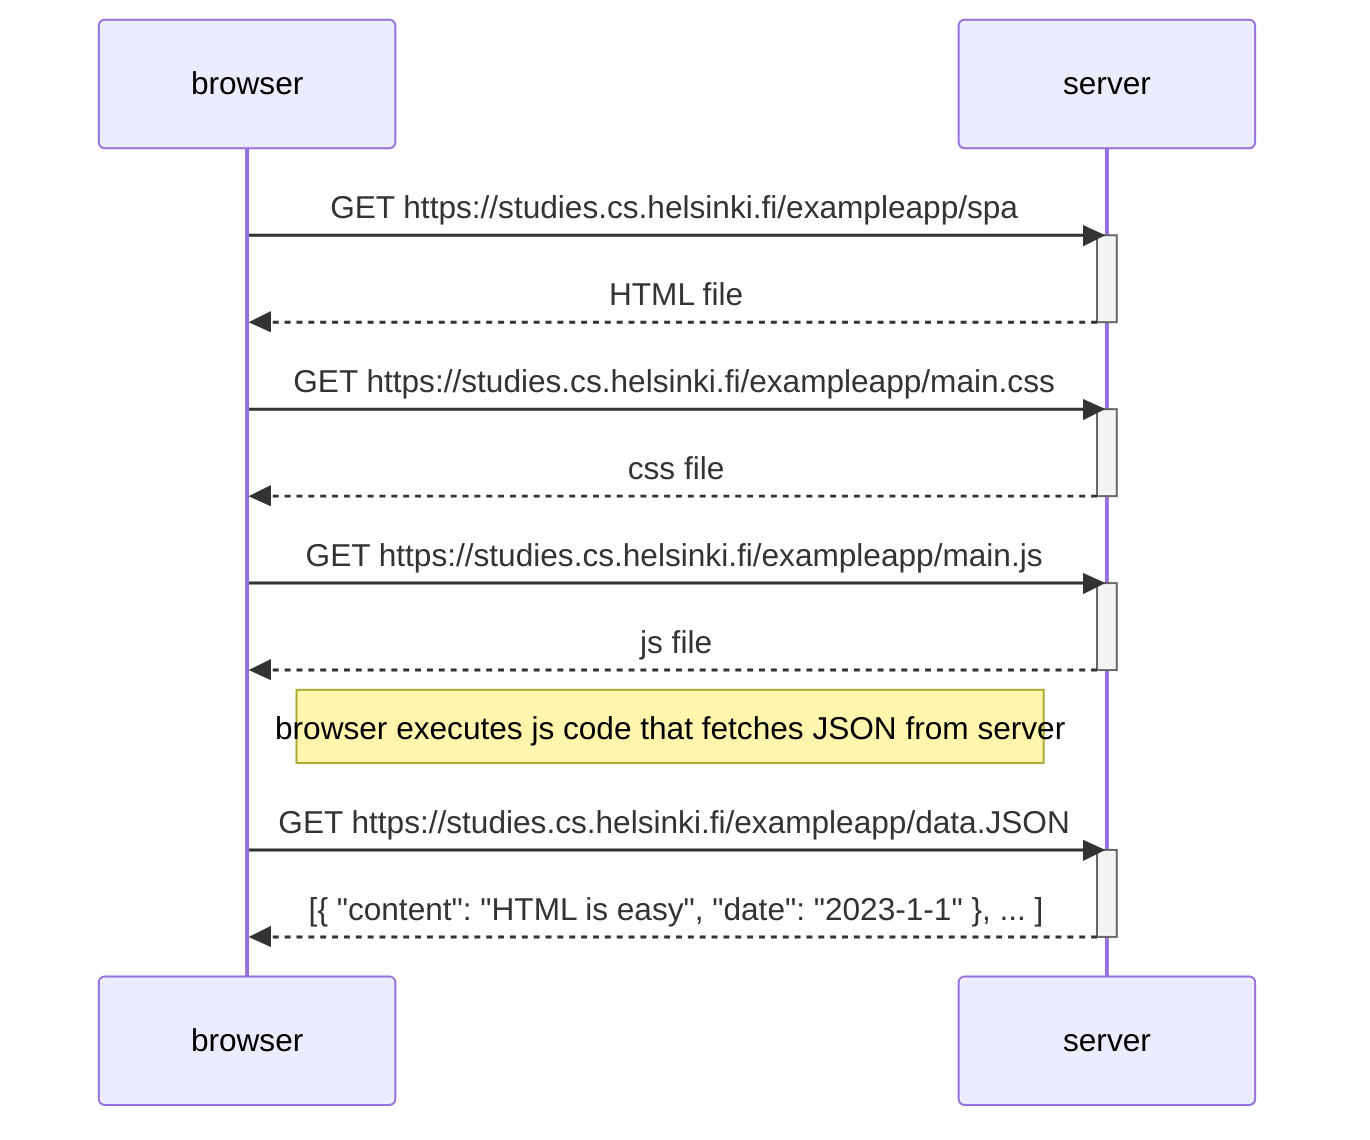 sequenceDiagram
    participant browser
    participant server

    browser->>server: GET https://studies.cs.helsinki.fi/exampleapp/spa
    activate server
    server-->>browser: HTML file
    deactivate server

    browser->>server: GET https://studies.cs.helsinki.fi/exampleapp/main.css
    activate server
    server-->>browser: css file
    deactivate server

    browser->>server: GET https://studies.cs.helsinki.fi/exampleapp/main.js
    activate server
    server-->>browser: js file
    deactivate server

    Note right of browser: browser executes js code that fetches JSON from server

    browser->>server: GET https://studies.cs.helsinki.fi/exampleapp/data.JSON
    activate server
    server-->>browser: [{ "content": "HTML is easy", "date": "2023-1-1" }, ... ]
    deactivate server